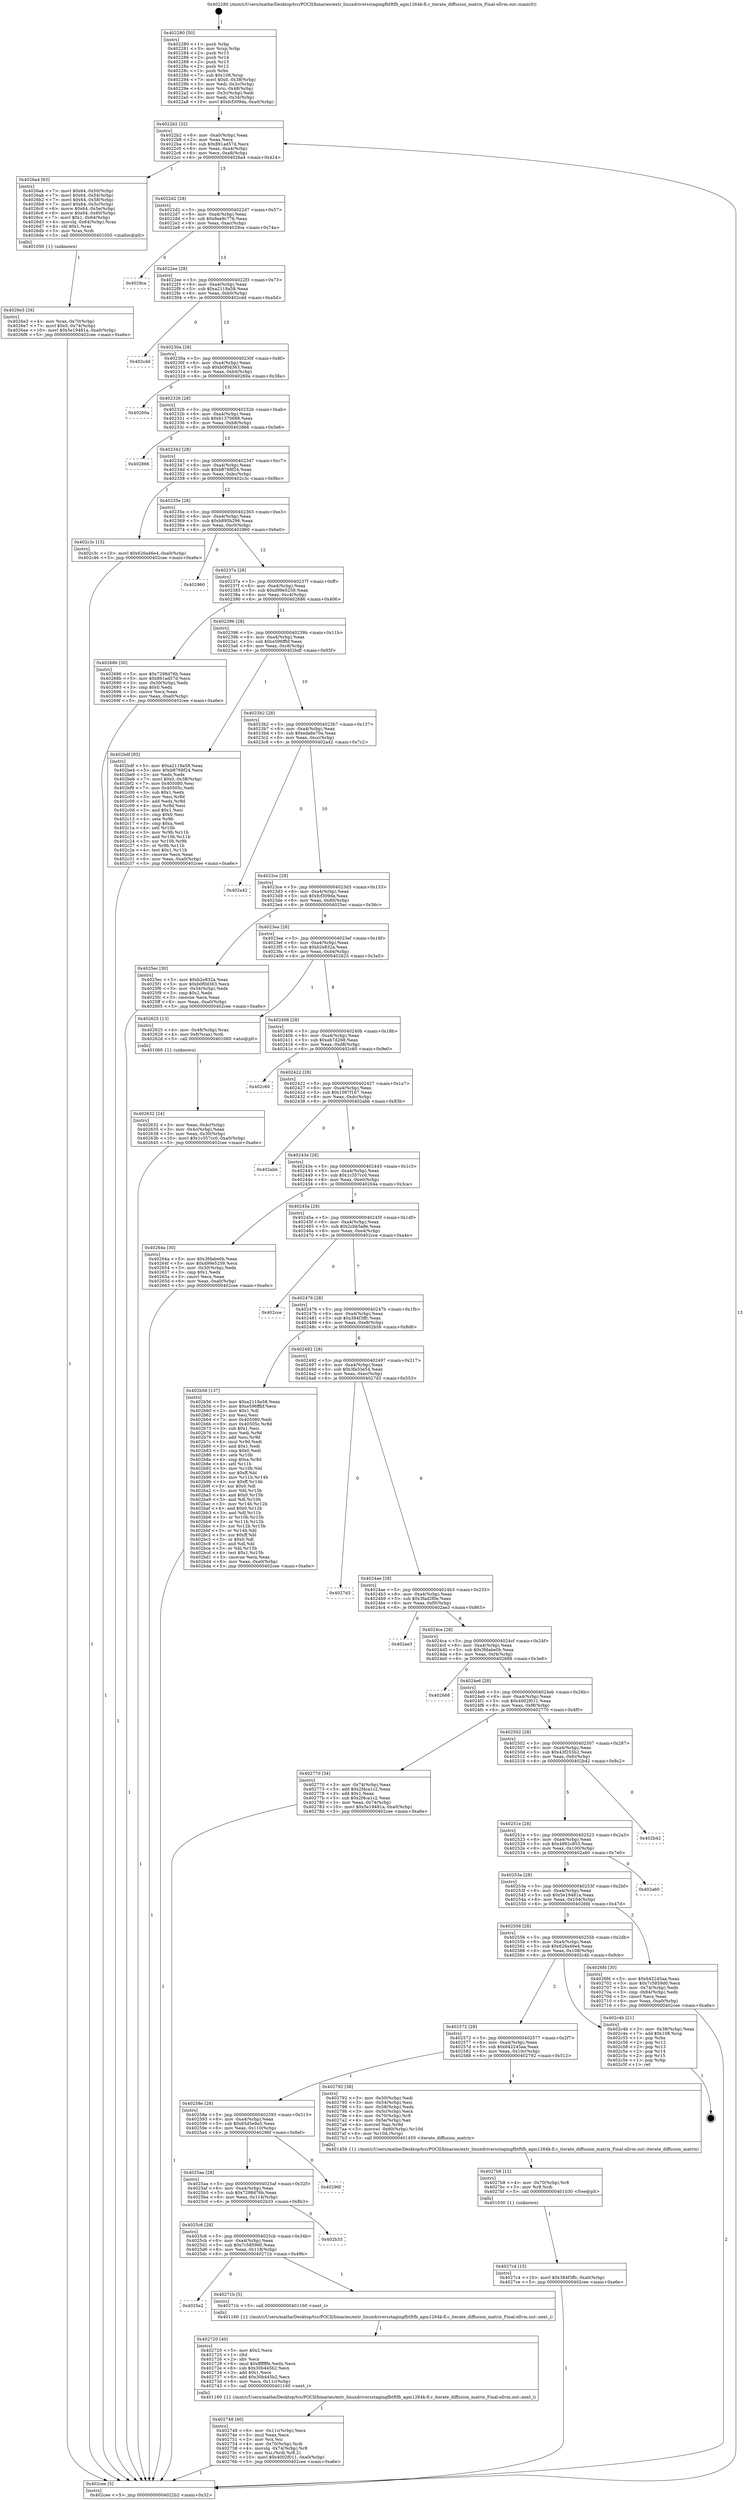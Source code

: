 digraph "0x402280" {
  label = "0x402280 (/mnt/c/Users/mathe/Desktop/tcc/POCII/binaries/extr_linuxdriversstagingfbtftfb_agm1264k-fl.c_iterate_diffusion_matrix_Final-ollvm.out::main(0))"
  labelloc = "t"
  node[shape=record]

  Entry [label="",width=0.3,height=0.3,shape=circle,fillcolor=black,style=filled]
  "0x4022b2" [label="{
     0x4022b2 [32]\l
     | [instrs]\l
     &nbsp;&nbsp;0x4022b2 \<+6\>: mov -0xa0(%rbp),%eax\l
     &nbsp;&nbsp;0x4022b8 \<+2\>: mov %eax,%ecx\l
     &nbsp;&nbsp;0x4022ba \<+6\>: sub $0x891ad57d,%ecx\l
     &nbsp;&nbsp;0x4022c0 \<+6\>: mov %eax,-0xa4(%rbp)\l
     &nbsp;&nbsp;0x4022c6 \<+6\>: mov %ecx,-0xa8(%rbp)\l
     &nbsp;&nbsp;0x4022cc \<+6\>: je 00000000004026a4 \<main+0x424\>\l
  }"]
  "0x4026a4" [label="{
     0x4026a4 [63]\l
     | [instrs]\l
     &nbsp;&nbsp;0x4026a4 \<+7\>: movl $0x64,-0x50(%rbp)\l
     &nbsp;&nbsp;0x4026ab \<+7\>: movl $0x64,-0x54(%rbp)\l
     &nbsp;&nbsp;0x4026b2 \<+7\>: movl $0x64,-0x58(%rbp)\l
     &nbsp;&nbsp;0x4026b9 \<+7\>: movl $0x64,-0x5c(%rbp)\l
     &nbsp;&nbsp;0x4026c0 \<+6\>: movw $0x64,-0x5e(%rbp)\l
     &nbsp;&nbsp;0x4026c6 \<+6\>: movw $0x64,-0x60(%rbp)\l
     &nbsp;&nbsp;0x4026cc \<+7\>: movl $0x1,-0x64(%rbp)\l
     &nbsp;&nbsp;0x4026d3 \<+4\>: movslq -0x64(%rbp),%rax\l
     &nbsp;&nbsp;0x4026d7 \<+4\>: shl $0x1,%rax\l
     &nbsp;&nbsp;0x4026db \<+3\>: mov %rax,%rdi\l
     &nbsp;&nbsp;0x4026de \<+5\>: call 0000000000401050 \<malloc@plt\>\l
     | [calls]\l
     &nbsp;&nbsp;0x401050 \{1\} (unknown)\l
  }"]
  "0x4022d2" [label="{
     0x4022d2 [28]\l
     | [instrs]\l
     &nbsp;&nbsp;0x4022d2 \<+5\>: jmp 00000000004022d7 \<main+0x57\>\l
     &nbsp;&nbsp;0x4022d7 \<+6\>: mov -0xa4(%rbp),%eax\l
     &nbsp;&nbsp;0x4022dd \<+5\>: sub $0x9ae9c776,%eax\l
     &nbsp;&nbsp;0x4022e2 \<+6\>: mov %eax,-0xac(%rbp)\l
     &nbsp;&nbsp;0x4022e8 \<+6\>: je 00000000004029ca \<main+0x74a\>\l
  }"]
  Exit [label="",width=0.3,height=0.3,shape=circle,fillcolor=black,style=filled,peripheries=2]
  "0x4029ca" [label="{
     0x4029ca\l
  }", style=dashed]
  "0x4022ee" [label="{
     0x4022ee [28]\l
     | [instrs]\l
     &nbsp;&nbsp;0x4022ee \<+5\>: jmp 00000000004022f3 \<main+0x73\>\l
     &nbsp;&nbsp;0x4022f3 \<+6\>: mov -0xa4(%rbp),%eax\l
     &nbsp;&nbsp;0x4022f9 \<+5\>: sub $0xa2118a58,%eax\l
     &nbsp;&nbsp;0x4022fe \<+6\>: mov %eax,-0xb0(%rbp)\l
     &nbsp;&nbsp;0x402304 \<+6\>: je 0000000000402cdd \<main+0xa5d\>\l
  }"]
  "0x4027c4" [label="{
     0x4027c4 [15]\l
     | [instrs]\l
     &nbsp;&nbsp;0x4027c4 \<+10\>: movl $0x384f3ffc,-0xa0(%rbp)\l
     &nbsp;&nbsp;0x4027ce \<+5\>: jmp 0000000000402cee \<main+0xa6e\>\l
  }"]
  "0x402cdd" [label="{
     0x402cdd\l
  }", style=dashed]
  "0x40230a" [label="{
     0x40230a [28]\l
     | [instrs]\l
     &nbsp;&nbsp;0x40230a \<+5\>: jmp 000000000040230f \<main+0x8f\>\l
     &nbsp;&nbsp;0x40230f \<+6\>: mov -0xa4(%rbp),%eax\l
     &nbsp;&nbsp;0x402315 \<+5\>: sub $0xb0f0d363,%eax\l
     &nbsp;&nbsp;0x40231a \<+6\>: mov %eax,-0xb4(%rbp)\l
     &nbsp;&nbsp;0x402320 \<+6\>: je 000000000040260a \<main+0x38a\>\l
  }"]
  "0x4027b8" [label="{
     0x4027b8 [12]\l
     | [instrs]\l
     &nbsp;&nbsp;0x4027b8 \<+4\>: mov -0x70(%rbp),%r8\l
     &nbsp;&nbsp;0x4027bc \<+3\>: mov %r8,%rdi\l
     &nbsp;&nbsp;0x4027bf \<+5\>: call 0000000000401030 \<free@plt\>\l
     | [calls]\l
     &nbsp;&nbsp;0x401030 \{1\} (unknown)\l
  }"]
  "0x40260a" [label="{
     0x40260a\l
  }", style=dashed]
  "0x402326" [label="{
     0x402326 [28]\l
     | [instrs]\l
     &nbsp;&nbsp;0x402326 \<+5\>: jmp 000000000040232b \<main+0xab\>\l
     &nbsp;&nbsp;0x40232b \<+6\>: mov -0xa4(%rbp),%eax\l
     &nbsp;&nbsp;0x402331 \<+5\>: sub $0xb1370688,%eax\l
     &nbsp;&nbsp;0x402336 \<+6\>: mov %eax,-0xb8(%rbp)\l
     &nbsp;&nbsp;0x40233c \<+6\>: je 0000000000402866 \<main+0x5e6\>\l
  }"]
  "0x402748" [label="{
     0x402748 [40]\l
     | [instrs]\l
     &nbsp;&nbsp;0x402748 \<+6\>: mov -0x11c(%rbp),%ecx\l
     &nbsp;&nbsp;0x40274e \<+3\>: imul %eax,%ecx\l
     &nbsp;&nbsp;0x402751 \<+3\>: mov %cx,%si\l
     &nbsp;&nbsp;0x402754 \<+4\>: mov -0x70(%rbp),%rdi\l
     &nbsp;&nbsp;0x402758 \<+4\>: movslq -0x74(%rbp),%r8\l
     &nbsp;&nbsp;0x40275c \<+5\>: mov %si,(%rdi,%r8,2)\l
     &nbsp;&nbsp;0x402761 \<+10\>: movl $0x4002f011,-0xa0(%rbp)\l
     &nbsp;&nbsp;0x40276b \<+5\>: jmp 0000000000402cee \<main+0xa6e\>\l
  }"]
  "0x402866" [label="{
     0x402866\l
  }", style=dashed]
  "0x402342" [label="{
     0x402342 [28]\l
     | [instrs]\l
     &nbsp;&nbsp;0x402342 \<+5\>: jmp 0000000000402347 \<main+0xc7\>\l
     &nbsp;&nbsp;0x402347 \<+6\>: mov -0xa4(%rbp),%eax\l
     &nbsp;&nbsp;0x40234d \<+5\>: sub $0xb8768f24,%eax\l
     &nbsp;&nbsp;0x402352 \<+6\>: mov %eax,-0xbc(%rbp)\l
     &nbsp;&nbsp;0x402358 \<+6\>: je 0000000000402c3c \<main+0x9bc\>\l
  }"]
  "0x402720" [label="{
     0x402720 [40]\l
     | [instrs]\l
     &nbsp;&nbsp;0x402720 \<+5\>: mov $0x2,%ecx\l
     &nbsp;&nbsp;0x402725 \<+1\>: cltd\l
     &nbsp;&nbsp;0x402726 \<+2\>: idiv %ecx\l
     &nbsp;&nbsp;0x402728 \<+6\>: imul $0xfffffffe,%edx,%ecx\l
     &nbsp;&nbsp;0x40272e \<+6\>: sub $0x30b445b2,%ecx\l
     &nbsp;&nbsp;0x402734 \<+3\>: add $0x1,%ecx\l
     &nbsp;&nbsp;0x402737 \<+6\>: add $0x30b445b2,%ecx\l
     &nbsp;&nbsp;0x40273d \<+6\>: mov %ecx,-0x11c(%rbp)\l
     &nbsp;&nbsp;0x402743 \<+5\>: call 0000000000401160 \<next_i\>\l
     | [calls]\l
     &nbsp;&nbsp;0x401160 \{1\} (/mnt/c/Users/mathe/Desktop/tcc/POCII/binaries/extr_linuxdriversstagingfbtftfb_agm1264k-fl.c_iterate_diffusion_matrix_Final-ollvm.out::next_i)\l
  }"]
  "0x402c3c" [label="{
     0x402c3c [15]\l
     | [instrs]\l
     &nbsp;&nbsp;0x402c3c \<+10\>: movl $0x626a46e4,-0xa0(%rbp)\l
     &nbsp;&nbsp;0x402c46 \<+5\>: jmp 0000000000402cee \<main+0xa6e\>\l
  }"]
  "0x40235e" [label="{
     0x40235e [28]\l
     | [instrs]\l
     &nbsp;&nbsp;0x40235e \<+5\>: jmp 0000000000402363 \<main+0xe3\>\l
     &nbsp;&nbsp;0x402363 \<+6\>: mov -0xa4(%rbp),%eax\l
     &nbsp;&nbsp;0x402369 \<+5\>: sub $0xb895b296,%eax\l
     &nbsp;&nbsp;0x40236e \<+6\>: mov %eax,-0xc0(%rbp)\l
     &nbsp;&nbsp;0x402374 \<+6\>: je 0000000000402960 \<main+0x6e0\>\l
  }"]
  "0x4025e2" [label="{
     0x4025e2\l
  }", style=dashed]
  "0x402960" [label="{
     0x402960\l
  }", style=dashed]
  "0x40237a" [label="{
     0x40237a [28]\l
     | [instrs]\l
     &nbsp;&nbsp;0x40237a \<+5\>: jmp 000000000040237f \<main+0xff\>\l
     &nbsp;&nbsp;0x40237f \<+6\>: mov -0xa4(%rbp),%eax\l
     &nbsp;&nbsp;0x402385 \<+5\>: sub $0xd99e5259,%eax\l
     &nbsp;&nbsp;0x40238a \<+6\>: mov %eax,-0xc4(%rbp)\l
     &nbsp;&nbsp;0x402390 \<+6\>: je 0000000000402686 \<main+0x406\>\l
  }"]
  "0x40271b" [label="{
     0x40271b [5]\l
     | [instrs]\l
     &nbsp;&nbsp;0x40271b \<+5\>: call 0000000000401160 \<next_i\>\l
     | [calls]\l
     &nbsp;&nbsp;0x401160 \{1\} (/mnt/c/Users/mathe/Desktop/tcc/POCII/binaries/extr_linuxdriversstagingfbtftfb_agm1264k-fl.c_iterate_diffusion_matrix_Final-ollvm.out::next_i)\l
  }"]
  "0x402686" [label="{
     0x402686 [30]\l
     | [instrs]\l
     &nbsp;&nbsp;0x402686 \<+5\>: mov $0x7298d76b,%eax\l
     &nbsp;&nbsp;0x40268b \<+5\>: mov $0x891ad57d,%ecx\l
     &nbsp;&nbsp;0x402690 \<+3\>: mov -0x30(%rbp),%edx\l
     &nbsp;&nbsp;0x402693 \<+3\>: cmp $0x0,%edx\l
     &nbsp;&nbsp;0x402696 \<+3\>: cmove %ecx,%eax\l
     &nbsp;&nbsp;0x402699 \<+6\>: mov %eax,-0xa0(%rbp)\l
     &nbsp;&nbsp;0x40269f \<+5\>: jmp 0000000000402cee \<main+0xa6e\>\l
  }"]
  "0x402396" [label="{
     0x402396 [28]\l
     | [instrs]\l
     &nbsp;&nbsp;0x402396 \<+5\>: jmp 000000000040239b \<main+0x11b\>\l
     &nbsp;&nbsp;0x40239b \<+6\>: mov -0xa4(%rbp),%eax\l
     &nbsp;&nbsp;0x4023a1 \<+5\>: sub $0xe596ffbf,%eax\l
     &nbsp;&nbsp;0x4023a6 \<+6\>: mov %eax,-0xc8(%rbp)\l
     &nbsp;&nbsp;0x4023ac \<+6\>: je 0000000000402bdf \<main+0x95f\>\l
  }"]
  "0x4025c6" [label="{
     0x4025c6 [28]\l
     | [instrs]\l
     &nbsp;&nbsp;0x4025c6 \<+5\>: jmp 00000000004025cb \<main+0x34b\>\l
     &nbsp;&nbsp;0x4025cb \<+6\>: mov -0xa4(%rbp),%eax\l
     &nbsp;&nbsp;0x4025d1 \<+5\>: sub $0x7c5859d0,%eax\l
     &nbsp;&nbsp;0x4025d6 \<+6\>: mov %eax,-0x118(%rbp)\l
     &nbsp;&nbsp;0x4025dc \<+6\>: je 000000000040271b \<main+0x49b\>\l
  }"]
  "0x402bdf" [label="{
     0x402bdf [93]\l
     | [instrs]\l
     &nbsp;&nbsp;0x402bdf \<+5\>: mov $0xa2118a58,%eax\l
     &nbsp;&nbsp;0x402be4 \<+5\>: mov $0xb8768f24,%ecx\l
     &nbsp;&nbsp;0x402be9 \<+2\>: xor %edx,%edx\l
     &nbsp;&nbsp;0x402beb \<+7\>: movl $0x0,-0x38(%rbp)\l
     &nbsp;&nbsp;0x402bf2 \<+7\>: mov 0x405080,%esi\l
     &nbsp;&nbsp;0x402bf9 \<+7\>: mov 0x40505c,%edi\l
     &nbsp;&nbsp;0x402c00 \<+3\>: sub $0x1,%edx\l
     &nbsp;&nbsp;0x402c03 \<+3\>: mov %esi,%r8d\l
     &nbsp;&nbsp;0x402c06 \<+3\>: add %edx,%r8d\l
     &nbsp;&nbsp;0x402c09 \<+4\>: imul %r8d,%esi\l
     &nbsp;&nbsp;0x402c0d \<+3\>: and $0x1,%esi\l
     &nbsp;&nbsp;0x402c10 \<+3\>: cmp $0x0,%esi\l
     &nbsp;&nbsp;0x402c13 \<+4\>: sete %r9b\l
     &nbsp;&nbsp;0x402c17 \<+3\>: cmp $0xa,%edi\l
     &nbsp;&nbsp;0x402c1a \<+4\>: setl %r10b\l
     &nbsp;&nbsp;0x402c1e \<+3\>: mov %r9b,%r11b\l
     &nbsp;&nbsp;0x402c21 \<+3\>: and %r10b,%r11b\l
     &nbsp;&nbsp;0x402c24 \<+3\>: xor %r10b,%r9b\l
     &nbsp;&nbsp;0x402c27 \<+3\>: or %r9b,%r11b\l
     &nbsp;&nbsp;0x402c2a \<+4\>: test $0x1,%r11b\l
     &nbsp;&nbsp;0x402c2e \<+3\>: cmovne %ecx,%eax\l
     &nbsp;&nbsp;0x402c31 \<+6\>: mov %eax,-0xa0(%rbp)\l
     &nbsp;&nbsp;0x402c37 \<+5\>: jmp 0000000000402cee \<main+0xa6e\>\l
  }"]
  "0x4023b2" [label="{
     0x4023b2 [28]\l
     | [instrs]\l
     &nbsp;&nbsp;0x4023b2 \<+5\>: jmp 00000000004023b7 \<main+0x137\>\l
     &nbsp;&nbsp;0x4023b7 \<+6\>: mov -0xa4(%rbp),%eax\l
     &nbsp;&nbsp;0x4023bd \<+5\>: sub $0xeda6e70a,%eax\l
     &nbsp;&nbsp;0x4023c2 \<+6\>: mov %eax,-0xcc(%rbp)\l
     &nbsp;&nbsp;0x4023c8 \<+6\>: je 0000000000402a42 \<main+0x7c2\>\l
  }"]
  "0x402b33" [label="{
     0x402b33\l
  }", style=dashed]
  "0x402a42" [label="{
     0x402a42\l
  }", style=dashed]
  "0x4023ce" [label="{
     0x4023ce [28]\l
     | [instrs]\l
     &nbsp;&nbsp;0x4023ce \<+5\>: jmp 00000000004023d3 \<main+0x153\>\l
     &nbsp;&nbsp;0x4023d3 \<+6\>: mov -0xa4(%rbp),%eax\l
     &nbsp;&nbsp;0x4023d9 \<+5\>: sub $0xfcf309da,%eax\l
     &nbsp;&nbsp;0x4023de \<+6\>: mov %eax,-0xd0(%rbp)\l
     &nbsp;&nbsp;0x4023e4 \<+6\>: je 00000000004025ec \<main+0x36c\>\l
  }"]
  "0x4025aa" [label="{
     0x4025aa [28]\l
     | [instrs]\l
     &nbsp;&nbsp;0x4025aa \<+5\>: jmp 00000000004025af \<main+0x32f\>\l
     &nbsp;&nbsp;0x4025af \<+6\>: mov -0xa4(%rbp),%eax\l
     &nbsp;&nbsp;0x4025b5 \<+5\>: sub $0x7298d76b,%eax\l
     &nbsp;&nbsp;0x4025ba \<+6\>: mov %eax,-0x114(%rbp)\l
     &nbsp;&nbsp;0x4025c0 \<+6\>: je 0000000000402b33 \<main+0x8b3\>\l
  }"]
  "0x4025ec" [label="{
     0x4025ec [30]\l
     | [instrs]\l
     &nbsp;&nbsp;0x4025ec \<+5\>: mov $0xb2e832a,%eax\l
     &nbsp;&nbsp;0x4025f1 \<+5\>: mov $0xb0f0d363,%ecx\l
     &nbsp;&nbsp;0x4025f6 \<+3\>: mov -0x34(%rbp),%edx\l
     &nbsp;&nbsp;0x4025f9 \<+3\>: cmp $0x2,%edx\l
     &nbsp;&nbsp;0x4025fc \<+3\>: cmovne %ecx,%eax\l
     &nbsp;&nbsp;0x4025ff \<+6\>: mov %eax,-0xa0(%rbp)\l
     &nbsp;&nbsp;0x402605 \<+5\>: jmp 0000000000402cee \<main+0xa6e\>\l
  }"]
  "0x4023ea" [label="{
     0x4023ea [28]\l
     | [instrs]\l
     &nbsp;&nbsp;0x4023ea \<+5\>: jmp 00000000004023ef \<main+0x16f\>\l
     &nbsp;&nbsp;0x4023ef \<+6\>: mov -0xa4(%rbp),%eax\l
     &nbsp;&nbsp;0x4023f5 \<+5\>: sub $0xb2e832a,%eax\l
     &nbsp;&nbsp;0x4023fa \<+6\>: mov %eax,-0xd4(%rbp)\l
     &nbsp;&nbsp;0x402400 \<+6\>: je 0000000000402625 \<main+0x3a5\>\l
  }"]
  "0x402cee" [label="{
     0x402cee [5]\l
     | [instrs]\l
     &nbsp;&nbsp;0x402cee \<+5\>: jmp 00000000004022b2 \<main+0x32\>\l
  }"]
  "0x402280" [label="{
     0x402280 [50]\l
     | [instrs]\l
     &nbsp;&nbsp;0x402280 \<+1\>: push %rbp\l
     &nbsp;&nbsp;0x402281 \<+3\>: mov %rsp,%rbp\l
     &nbsp;&nbsp;0x402284 \<+2\>: push %r15\l
     &nbsp;&nbsp;0x402286 \<+2\>: push %r14\l
     &nbsp;&nbsp;0x402288 \<+2\>: push %r13\l
     &nbsp;&nbsp;0x40228a \<+2\>: push %r12\l
     &nbsp;&nbsp;0x40228c \<+1\>: push %rbx\l
     &nbsp;&nbsp;0x40228d \<+7\>: sub $0x108,%rsp\l
     &nbsp;&nbsp;0x402294 \<+7\>: movl $0x0,-0x38(%rbp)\l
     &nbsp;&nbsp;0x40229b \<+3\>: mov %edi,-0x3c(%rbp)\l
     &nbsp;&nbsp;0x40229e \<+4\>: mov %rsi,-0x48(%rbp)\l
     &nbsp;&nbsp;0x4022a2 \<+3\>: mov -0x3c(%rbp),%edi\l
     &nbsp;&nbsp;0x4022a5 \<+3\>: mov %edi,-0x34(%rbp)\l
     &nbsp;&nbsp;0x4022a8 \<+10\>: movl $0xfcf309da,-0xa0(%rbp)\l
  }"]
  "0x40296f" [label="{
     0x40296f\l
  }", style=dashed]
  "0x402625" [label="{
     0x402625 [13]\l
     | [instrs]\l
     &nbsp;&nbsp;0x402625 \<+4\>: mov -0x48(%rbp),%rax\l
     &nbsp;&nbsp;0x402629 \<+4\>: mov 0x8(%rax),%rdi\l
     &nbsp;&nbsp;0x40262d \<+5\>: call 0000000000401060 \<atoi@plt\>\l
     | [calls]\l
     &nbsp;&nbsp;0x401060 \{1\} (unknown)\l
  }"]
  "0x402406" [label="{
     0x402406 [28]\l
     | [instrs]\l
     &nbsp;&nbsp;0x402406 \<+5\>: jmp 000000000040240b \<main+0x18b\>\l
     &nbsp;&nbsp;0x40240b \<+6\>: mov -0xa4(%rbp),%eax\l
     &nbsp;&nbsp;0x402411 \<+5\>: sub $0xeb7d268,%eax\l
     &nbsp;&nbsp;0x402416 \<+6\>: mov %eax,-0xd8(%rbp)\l
     &nbsp;&nbsp;0x40241c \<+6\>: je 0000000000402c60 \<main+0x9e0\>\l
  }"]
  "0x402632" [label="{
     0x402632 [24]\l
     | [instrs]\l
     &nbsp;&nbsp;0x402632 \<+3\>: mov %eax,-0x4c(%rbp)\l
     &nbsp;&nbsp;0x402635 \<+3\>: mov -0x4c(%rbp),%eax\l
     &nbsp;&nbsp;0x402638 \<+3\>: mov %eax,-0x30(%rbp)\l
     &nbsp;&nbsp;0x40263b \<+10\>: movl $0x1c357cc0,-0xa0(%rbp)\l
     &nbsp;&nbsp;0x402645 \<+5\>: jmp 0000000000402cee \<main+0xa6e\>\l
  }"]
  "0x40258e" [label="{
     0x40258e [28]\l
     | [instrs]\l
     &nbsp;&nbsp;0x40258e \<+5\>: jmp 0000000000402593 \<main+0x313\>\l
     &nbsp;&nbsp;0x402593 \<+6\>: mov -0xa4(%rbp),%eax\l
     &nbsp;&nbsp;0x402599 \<+5\>: sub $0x65d5e9a5,%eax\l
     &nbsp;&nbsp;0x40259e \<+6\>: mov %eax,-0x110(%rbp)\l
     &nbsp;&nbsp;0x4025a4 \<+6\>: je 000000000040296f \<main+0x6ef\>\l
  }"]
  "0x402c60" [label="{
     0x402c60\l
  }", style=dashed]
  "0x402422" [label="{
     0x402422 [28]\l
     | [instrs]\l
     &nbsp;&nbsp;0x402422 \<+5\>: jmp 0000000000402427 \<main+0x1a7\>\l
     &nbsp;&nbsp;0x402427 \<+6\>: mov -0xa4(%rbp),%eax\l
     &nbsp;&nbsp;0x40242d \<+5\>: sub $0x1097f167,%eax\l
     &nbsp;&nbsp;0x402432 \<+6\>: mov %eax,-0xdc(%rbp)\l
     &nbsp;&nbsp;0x402438 \<+6\>: je 0000000000402abb \<main+0x83b\>\l
  }"]
  "0x402792" [label="{
     0x402792 [38]\l
     | [instrs]\l
     &nbsp;&nbsp;0x402792 \<+3\>: mov -0x50(%rbp),%edi\l
     &nbsp;&nbsp;0x402795 \<+3\>: mov -0x54(%rbp),%esi\l
     &nbsp;&nbsp;0x402798 \<+3\>: mov -0x58(%rbp),%edx\l
     &nbsp;&nbsp;0x40279b \<+3\>: mov -0x5c(%rbp),%ecx\l
     &nbsp;&nbsp;0x40279e \<+4\>: mov -0x70(%rbp),%r8\l
     &nbsp;&nbsp;0x4027a2 \<+4\>: mov -0x5e(%rbp),%ax\l
     &nbsp;&nbsp;0x4027a6 \<+4\>: movswl %ax,%r9d\l
     &nbsp;&nbsp;0x4027aa \<+5\>: movswl -0x60(%rbp),%r10d\l
     &nbsp;&nbsp;0x4027af \<+4\>: mov %r10d,(%rsp)\l
     &nbsp;&nbsp;0x4027b3 \<+5\>: call 0000000000401450 \<iterate_diffusion_matrix\>\l
     | [calls]\l
     &nbsp;&nbsp;0x401450 \{1\} (/mnt/c/Users/mathe/Desktop/tcc/POCII/binaries/extr_linuxdriversstagingfbtftfb_agm1264k-fl.c_iterate_diffusion_matrix_Final-ollvm.out::iterate_diffusion_matrix)\l
  }"]
  "0x402abb" [label="{
     0x402abb\l
  }", style=dashed]
  "0x40243e" [label="{
     0x40243e [28]\l
     | [instrs]\l
     &nbsp;&nbsp;0x40243e \<+5\>: jmp 0000000000402443 \<main+0x1c3\>\l
     &nbsp;&nbsp;0x402443 \<+6\>: mov -0xa4(%rbp),%eax\l
     &nbsp;&nbsp;0x402449 \<+5\>: sub $0x1c357cc0,%eax\l
     &nbsp;&nbsp;0x40244e \<+6\>: mov %eax,-0xe0(%rbp)\l
     &nbsp;&nbsp;0x402454 \<+6\>: je 000000000040264a \<main+0x3ca\>\l
  }"]
  "0x402572" [label="{
     0x402572 [28]\l
     | [instrs]\l
     &nbsp;&nbsp;0x402572 \<+5\>: jmp 0000000000402577 \<main+0x2f7\>\l
     &nbsp;&nbsp;0x402577 \<+6\>: mov -0xa4(%rbp),%eax\l
     &nbsp;&nbsp;0x40257d \<+5\>: sub $0x642245aa,%eax\l
     &nbsp;&nbsp;0x402582 \<+6\>: mov %eax,-0x10c(%rbp)\l
     &nbsp;&nbsp;0x402588 \<+6\>: je 0000000000402792 \<main+0x512\>\l
  }"]
  "0x40264a" [label="{
     0x40264a [30]\l
     | [instrs]\l
     &nbsp;&nbsp;0x40264a \<+5\>: mov $0x3fdabe0b,%eax\l
     &nbsp;&nbsp;0x40264f \<+5\>: mov $0xd99e5259,%ecx\l
     &nbsp;&nbsp;0x402654 \<+3\>: mov -0x30(%rbp),%edx\l
     &nbsp;&nbsp;0x402657 \<+3\>: cmp $0x1,%edx\l
     &nbsp;&nbsp;0x40265a \<+3\>: cmovl %ecx,%eax\l
     &nbsp;&nbsp;0x40265d \<+6\>: mov %eax,-0xa0(%rbp)\l
     &nbsp;&nbsp;0x402663 \<+5\>: jmp 0000000000402cee \<main+0xa6e\>\l
  }"]
  "0x40245a" [label="{
     0x40245a [28]\l
     | [instrs]\l
     &nbsp;&nbsp;0x40245a \<+5\>: jmp 000000000040245f \<main+0x1df\>\l
     &nbsp;&nbsp;0x40245f \<+6\>: mov -0xa4(%rbp),%eax\l
     &nbsp;&nbsp;0x402465 \<+5\>: sub $0x2cbb5a8e,%eax\l
     &nbsp;&nbsp;0x40246a \<+6\>: mov %eax,-0xe4(%rbp)\l
     &nbsp;&nbsp;0x402470 \<+6\>: je 0000000000402cce \<main+0xa4e\>\l
  }"]
  "0x4026e3" [label="{
     0x4026e3 [26]\l
     | [instrs]\l
     &nbsp;&nbsp;0x4026e3 \<+4\>: mov %rax,-0x70(%rbp)\l
     &nbsp;&nbsp;0x4026e7 \<+7\>: movl $0x0,-0x74(%rbp)\l
     &nbsp;&nbsp;0x4026ee \<+10\>: movl $0x5e19481a,-0xa0(%rbp)\l
     &nbsp;&nbsp;0x4026f8 \<+5\>: jmp 0000000000402cee \<main+0xa6e\>\l
  }"]
  "0x402c4b" [label="{
     0x402c4b [21]\l
     | [instrs]\l
     &nbsp;&nbsp;0x402c4b \<+3\>: mov -0x38(%rbp),%eax\l
     &nbsp;&nbsp;0x402c4e \<+7\>: add $0x108,%rsp\l
     &nbsp;&nbsp;0x402c55 \<+1\>: pop %rbx\l
     &nbsp;&nbsp;0x402c56 \<+2\>: pop %r12\l
     &nbsp;&nbsp;0x402c58 \<+2\>: pop %r13\l
     &nbsp;&nbsp;0x402c5a \<+2\>: pop %r14\l
     &nbsp;&nbsp;0x402c5c \<+2\>: pop %r15\l
     &nbsp;&nbsp;0x402c5e \<+1\>: pop %rbp\l
     &nbsp;&nbsp;0x402c5f \<+1\>: ret\l
  }"]
  "0x402cce" [label="{
     0x402cce\l
  }", style=dashed]
  "0x402476" [label="{
     0x402476 [28]\l
     | [instrs]\l
     &nbsp;&nbsp;0x402476 \<+5\>: jmp 000000000040247b \<main+0x1fb\>\l
     &nbsp;&nbsp;0x40247b \<+6\>: mov -0xa4(%rbp),%eax\l
     &nbsp;&nbsp;0x402481 \<+5\>: sub $0x384f3ffc,%eax\l
     &nbsp;&nbsp;0x402486 \<+6\>: mov %eax,-0xe8(%rbp)\l
     &nbsp;&nbsp;0x40248c \<+6\>: je 0000000000402b56 \<main+0x8d6\>\l
  }"]
  "0x402556" [label="{
     0x402556 [28]\l
     | [instrs]\l
     &nbsp;&nbsp;0x402556 \<+5\>: jmp 000000000040255b \<main+0x2db\>\l
     &nbsp;&nbsp;0x40255b \<+6\>: mov -0xa4(%rbp),%eax\l
     &nbsp;&nbsp;0x402561 \<+5\>: sub $0x626a46e4,%eax\l
     &nbsp;&nbsp;0x402566 \<+6\>: mov %eax,-0x108(%rbp)\l
     &nbsp;&nbsp;0x40256c \<+6\>: je 0000000000402c4b \<main+0x9cb\>\l
  }"]
  "0x402b56" [label="{
     0x402b56 [137]\l
     | [instrs]\l
     &nbsp;&nbsp;0x402b56 \<+5\>: mov $0xa2118a58,%eax\l
     &nbsp;&nbsp;0x402b5b \<+5\>: mov $0xe596ffbf,%ecx\l
     &nbsp;&nbsp;0x402b60 \<+2\>: mov $0x1,%dl\l
     &nbsp;&nbsp;0x402b62 \<+2\>: xor %esi,%esi\l
     &nbsp;&nbsp;0x402b64 \<+7\>: mov 0x405080,%edi\l
     &nbsp;&nbsp;0x402b6b \<+8\>: mov 0x40505c,%r8d\l
     &nbsp;&nbsp;0x402b73 \<+3\>: sub $0x1,%esi\l
     &nbsp;&nbsp;0x402b76 \<+3\>: mov %edi,%r9d\l
     &nbsp;&nbsp;0x402b79 \<+3\>: add %esi,%r9d\l
     &nbsp;&nbsp;0x402b7c \<+4\>: imul %r9d,%edi\l
     &nbsp;&nbsp;0x402b80 \<+3\>: and $0x1,%edi\l
     &nbsp;&nbsp;0x402b83 \<+3\>: cmp $0x0,%edi\l
     &nbsp;&nbsp;0x402b86 \<+4\>: sete %r10b\l
     &nbsp;&nbsp;0x402b8a \<+4\>: cmp $0xa,%r8d\l
     &nbsp;&nbsp;0x402b8e \<+4\>: setl %r11b\l
     &nbsp;&nbsp;0x402b92 \<+3\>: mov %r10b,%bl\l
     &nbsp;&nbsp;0x402b95 \<+3\>: xor $0xff,%bl\l
     &nbsp;&nbsp;0x402b98 \<+3\>: mov %r11b,%r14b\l
     &nbsp;&nbsp;0x402b9b \<+4\>: xor $0xff,%r14b\l
     &nbsp;&nbsp;0x402b9f \<+3\>: xor $0x0,%dl\l
     &nbsp;&nbsp;0x402ba2 \<+3\>: mov %bl,%r15b\l
     &nbsp;&nbsp;0x402ba5 \<+4\>: and $0x0,%r15b\l
     &nbsp;&nbsp;0x402ba9 \<+3\>: and %dl,%r10b\l
     &nbsp;&nbsp;0x402bac \<+3\>: mov %r14b,%r12b\l
     &nbsp;&nbsp;0x402baf \<+4\>: and $0x0,%r12b\l
     &nbsp;&nbsp;0x402bb3 \<+3\>: and %dl,%r11b\l
     &nbsp;&nbsp;0x402bb6 \<+3\>: or %r10b,%r15b\l
     &nbsp;&nbsp;0x402bb9 \<+3\>: or %r11b,%r12b\l
     &nbsp;&nbsp;0x402bbc \<+3\>: xor %r12b,%r15b\l
     &nbsp;&nbsp;0x402bbf \<+3\>: or %r14b,%bl\l
     &nbsp;&nbsp;0x402bc2 \<+3\>: xor $0xff,%bl\l
     &nbsp;&nbsp;0x402bc5 \<+3\>: or $0x0,%dl\l
     &nbsp;&nbsp;0x402bc8 \<+2\>: and %dl,%bl\l
     &nbsp;&nbsp;0x402bca \<+3\>: or %bl,%r15b\l
     &nbsp;&nbsp;0x402bcd \<+4\>: test $0x1,%r15b\l
     &nbsp;&nbsp;0x402bd1 \<+3\>: cmovne %ecx,%eax\l
     &nbsp;&nbsp;0x402bd4 \<+6\>: mov %eax,-0xa0(%rbp)\l
     &nbsp;&nbsp;0x402bda \<+5\>: jmp 0000000000402cee \<main+0xa6e\>\l
  }"]
  "0x402492" [label="{
     0x402492 [28]\l
     | [instrs]\l
     &nbsp;&nbsp;0x402492 \<+5\>: jmp 0000000000402497 \<main+0x217\>\l
     &nbsp;&nbsp;0x402497 \<+6\>: mov -0xa4(%rbp),%eax\l
     &nbsp;&nbsp;0x40249d \<+5\>: sub $0x3fa33e54,%eax\l
     &nbsp;&nbsp;0x4024a2 \<+6\>: mov %eax,-0xec(%rbp)\l
     &nbsp;&nbsp;0x4024a8 \<+6\>: je 00000000004027d3 \<main+0x553\>\l
  }"]
  "0x4026fd" [label="{
     0x4026fd [30]\l
     | [instrs]\l
     &nbsp;&nbsp;0x4026fd \<+5\>: mov $0x642245aa,%eax\l
     &nbsp;&nbsp;0x402702 \<+5\>: mov $0x7c5859d0,%ecx\l
     &nbsp;&nbsp;0x402707 \<+3\>: mov -0x74(%rbp),%edx\l
     &nbsp;&nbsp;0x40270a \<+3\>: cmp -0x64(%rbp),%edx\l
     &nbsp;&nbsp;0x40270d \<+3\>: cmovl %ecx,%eax\l
     &nbsp;&nbsp;0x402710 \<+6\>: mov %eax,-0xa0(%rbp)\l
     &nbsp;&nbsp;0x402716 \<+5\>: jmp 0000000000402cee \<main+0xa6e\>\l
  }"]
  "0x4027d3" [label="{
     0x4027d3\l
  }", style=dashed]
  "0x4024ae" [label="{
     0x4024ae [28]\l
     | [instrs]\l
     &nbsp;&nbsp;0x4024ae \<+5\>: jmp 00000000004024b3 \<main+0x233\>\l
     &nbsp;&nbsp;0x4024b3 \<+6\>: mov -0xa4(%rbp),%eax\l
     &nbsp;&nbsp;0x4024b9 \<+5\>: sub $0x3fad2f0e,%eax\l
     &nbsp;&nbsp;0x4024be \<+6\>: mov %eax,-0xf0(%rbp)\l
     &nbsp;&nbsp;0x4024c4 \<+6\>: je 0000000000402ae3 \<main+0x863\>\l
  }"]
  "0x40253a" [label="{
     0x40253a [28]\l
     | [instrs]\l
     &nbsp;&nbsp;0x40253a \<+5\>: jmp 000000000040253f \<main+0x2bf\>\l
     &nbsp;&nbsp;0x40253f \<+6\>: mov -0xa4(%rbp),%eax\l
     &nbsp;&nbsp;0x402545 \<+5\>: sub $0x5e19481a,%eax\l
     &nbsp;&nbsp;0x40254a \<+6\>: mov %eax,-0x104(%rbp)\l
     &nbsp;&nbsp;0x402550 \<+6\>: je 00000000004026fd \<main+0x47d\>\l
  }"]
  "0x402ae3" [label="{
     0x402ae3\l
  }", style=dashed]
  "0x4024ca" [label="{
     0x4024ca [28]\l
     | [instrs]\l
     &nbsp;&nbsp;0x4024ca \<+5\>: jmp 00000000004024cf \<main+0x24f\>\l
     &nbsp;&nbsp;0x4024cf \<+6\>: mov -0xa4(%rbp),%eax\l
     &nbsp;&nbsp;0x4024d5 \<+5\>: sub $0x3fdabe0b,%eax\l
     &nbsp;&nbsp;0x4024da \<+6\>: mov %eax,-0xf4(%rbp)\l
     &nbsp;&nbsp;0x4024e0 \<+6\>: je 0000000000402668 \<main+0x3e8\>\l
  }"]
  "0x402a60" [label="{
     0x402a60\l
  }", style=dashed]
  "0x402668" [label="{
     0x402668\l
  }", style=dashed]
  "0x4024e6" [label="{
     0x4024e6 [28]\l
     | [instrs]\l
     &nbsp;&nbsp;0x4024e6 \<+5\>: jmp 00000000004024eb \<main+0x26b\>\l
     &nbsp;&nbsp;0x4024eb \<+6\>: mov -0xa4(%rbp),%eax\l
     &nbsp;&nbsp;0x4024f1 \<+5\>: sub $0x4002f011,%eax\l
     &nbsp;&nbsp;0x4024f6 \<+6\>: mov %eax,-0xf8(%rbp)\l
     &nbsp;&nbsp;0x4024fc \<+6\>: je 0000000000402770 \<main+0x4f0\>\l
  }"]
  "0x40251e" [label="{
     0x40251e [28]\l
     | [instrs]\l
     &nbsp;&nbsp;0x40251e \<+5\>: jmp 0000000000402523 \<main+0x2a3\>\l
     &nbsp;&nbsp;0x402523 \<+6\>: mov -0xa4(%rbp),%eax\l
     &nbsp;&nbsp;0x402529 \<+5\>: sub $0x4992c853,%eax\l
     &nbsp;&nbsp;0x40252e \<+6\>: mov %eax,-0x100(%rbp)\l
     &nbsp;&nbsp;0x402534 \<+6\>: je 0000000000402a60 \<main+0x7e0\>\l
  }"]
  "0x402770" [label="{
     0x402770 [34]\l
     | [instrs]\l
     &nbsp;&nbsp;0x402770 \<+3\>: mov -0x74(%rbp),%eax\l
     &nbsp;&nbsp;0x402773 \<+5\>: add $0x2f4ca1c2,%eax\l
     &nbsp;&nbsp;0x402778 \<+3\>: add $0x1,%eax\l
     &nbsp;&nbsp;0x40277b \<+5\>: sub $0x2f4ca1c2,%eax\l
     &nbsp;&nbsp;0x402780 \<+3\>: mov %eax,-0x74(%rbp)\l
     &nbsp;&nbsp;0x402783 \<+10\>: movl $0x5e19481a,-0xa0(%rbp)\l
     &nbsp;&nbsp;0x40278d \<+5\>: jmp 0000000000402cee \<main+0xa6e\>\l
  }"]
  "0x402502" [label="{
     0x402502 [28]\l
     | [instrs]\l
     &nbsp;&nbsp;0x402502 \<+5\>: jmp 0000000000402507 \<main+0x287\>\l
     &nbsp;&nbsp;0x402507 \<+6\>: mov -0xa4(%rbp),%eax\l
     &nbsp;&nbsp;0x40250d \<+5\>: sub $0x43f255b2,%eax\l
     &nbsp;&nbsp;0x402512 \<+6\>: mov %eax,-0xfc(%rbp)\l
     &nbsp;&nbsp;0x402518 \<+6\>: je 0000000000402b42 \<main+0x8c2\>\l
  }"]
  "0x402b42" [label="{
     0x402b42\l
  }", style=dashed]
  Entry -> "0x402280" [label=" 1"]
  "0x4022b2" -> "0x4026a4" [label=" 1"]
  "0x4022b2" -> "0x4022d2" [label=" 13"]
  "0x402c4b" -> Exit [label=" 1"]
  "0x4022d2" -> "0x4029ca" [label=" 0"]
  "0x4022d2" -> "0x4022ee" [label=" 13"]
  "0x402c3c" -> "0x402cee" [label=" 1"]
  "0x4022ee" -> "0x402cdd" [label=" 0"]
  "0x4022ee" -> "0x40230a" [label=" 13"]
  "0x402bdf" -> "0x402cee" [label=" 1"]
  "0x40230a" -> "0x40260a" [label=" 0"]
  "0x40230a" -> "0x402326" [label=" 13"]
  "0x402b56" -> "0x402cee" [label=" 1"]
  "0x402326" -> "0x402866" [label=" 0"]
  "0x402326" -> "0x402342" [label=" 13"]
  "0x4027c4" -> "0x402cee" [label=" 1"]
  "0x402342" -> "0x402c3c" [label=" 1"]
  "0x402342" -> "0x40235e" [label=" 12"]
  "0x4027b8" -> "0x4027c4" [label=" 1"]
  "0x40235e" -> "0x402960" [label=" 0"]
  "0x40235e" -> "0x40237a" [label=" 12"]
  "0x402792" -> "0x4027b8" [label=" 1"]
  "0x40237a" -> "0x402686" [label=" 1"]
  "0x40237a" -> "0x402396" [label=" 11"]
  "0x402770" -> "0x402cee" [label=" 1"]
  "0x402396" -> "0x402bdf" [label=" 1"]
  "0x402396" -> "0x4023b2" [label=" 10"]
  "0x402720" -> "0x402748" [label=" 1"]
  "0x4023b2" -> "0x402a42" [label=" 0"]
  "0x4023b2" -> "0x4023ce" [label=" 10"]
  "0x40271b" -> "0x402720" [label=" 1"]
  "0x4023ce" -> "0x4025ec" [label=" 1"]
  "0x4023ce" -> "0x4023ea" [label=" 9"]
  "0x4025ec" -> "0x402cee" [label=" 1"]
  "0x402280" -> "0x4022b2" [label=" 1"]
  "0x402cee" -> "0x4022b2" [label=" 13"]
  "0x4025c6" -> "0x40271b" [label=" 1"]
  "0x4023ea" -> "0x402625" [label=" 1"]
  "0x4023ea" -> "0x402406" [label=" 8"]
  "0x402625" -> "0x402632" [label=" 1"]
  "0x402632" -> "0x402cee" [label=" 1"]
  "0x402748" -> "0x402cee" [label=" 1"]
  "0x402406" -> "0x402c60" [label=" 0"]
  "0x402406" -> "0x402422" [label=" 8"]
  "0x4025aa" -> "0x402b33" [label=" 0"]
  "0x402422" -> "0x402abb" [label=" 0"]
  "0x402422" -> "0x40243e" [label=" 8"]
  "0x4025c6" -> "0x4025e2" [label=" 0"]
  "0x40243e" -> "0x40264a" [label=" 1"]
  "0x40243e" -> "0x40245a" [label=" 7"]
  "0x40264a" -> "0x402cee" [label=" 1"]
  "0x402686" -> "0x402cee" [label=" 1"]
  "0x4026a4" -> "0x4026e3" [label=" 1"]
  "0x4026e3" -> "0x402cee" [label=" 1"]
  "0x40258e" -> "0x40296f" [label=" 0"]
  "0x40245a" -> "0x402cce" [label=" 0"]
  "0x40245a" -> "0x402476" [label=" 7"]
  "0x4025aa" -> "0x4025c6" [label=" 1"]
  "0x402476" -> "0x402b56" [label=" 1"]
  "0x402476" -> "0x402492" [label=" 6"]
  "0x402572" -> "0x402792" [label=" 1"]
  "0x402492" -> "0x4027d3" [label=" 0"]
  "0x402492" -> "0x4024ae" [label=" 6"]
  "0x40258e" -> "0x4025aa" [label=" 1"]
  "0x4024ae" -> "0x402ae3" [label=" 0"]
  "0x4024ae" -> "0x4024ca" [label=" 6"]
  "0x402556" -> "0x402c4b" [label=" 1"]
  "0x4024ca" -> "0x402668" [label=" 0"]
  "0x4024ca" -> "0x4024e6" [label=" 6"]
  "0x402572" -> "0x40258e" [label=" 1"]
  "0x4024e6" -> "0x402770" [label=" 1"]
  "0x4024e6" -> "0x402502" [label=" 5"]
  "0x40253a" -> "0x402556" [label=" 3"]
  "0x402502" -> "0x402b42" [label=" 0"]
  "0x402502" -> "0x40251e" [label=" 5"]
  "0x4026fd" -> "0x402cee" [label=" 2"]
  "0x40251e" -> "0x402a60" [label=" 0"]
  "0x40251e" -> "0x40253a" [label=" 5"]
  "0x402556" -> "0x402572" [label=" 2"]
  "0x40253a" -> "0x4026fd" [label=" 2"]
}
